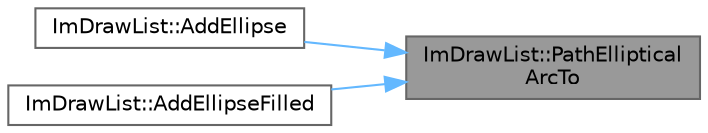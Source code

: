 digraph "ImDrawList::PathEllipticalArcTo"
{
 // LATEX_PDF_SIZE
  bgcolor="transparent";
  edge [fontname=Helvetica,fontsize=10,labelfontname=Helvetica,labelfontsize=10];
  node [fontname=Helvetica,fontsize=10,shape=box,height=0.2,width=0.4];
  rankdir="RL";
  Node1 [id="Node000001",label="ImDrawList::PathElliptical\lArcTo",height=0.2,width=0.4,color="gray40", fillcolor="grey60", style="filled", fontcolor="black",tooltip=" "];
  Node1 -> Node2 [id="edge1_Node000001_Node000002",dir="back",color="steelblue1",style="solid",tooltip=" "];
  Node2 [id="Node000002",label="ImDrawList::AddEllipse",height=0.2,width=0.4,color="grey40", fillcolor="white", style="filled",URL="$struct_im_draw_list.html#a16d98b58032500e4e7e1a555a4b6ffce",tooltip=" "];
  Node1 -> Node3 [id="edge2_Node000001_Node000003",dir="back",color="steelblue1",style="solid",tooltip=" "];
  Node3 [id="Node000003",label="ImDrawList::AddEllipseFilled",height=0.2,width=0.4,color="grey40", fillcolor="white", style="filled",URL="$struct_im_draw_list.html#ac6ca6eb18ab96e580e7e500a7b8025b2",tooltip=" "];
}
